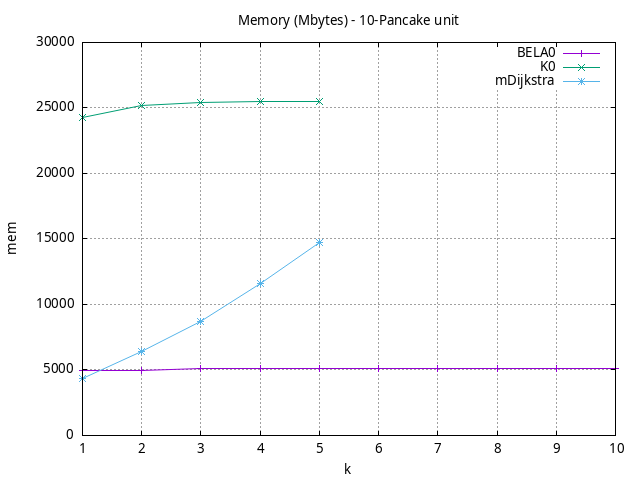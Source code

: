 #!/usr/bin/gnuplot
# -*- coding: utf-8 -*-
#
# results/n-pancake/unit/10/10pancake.brute-force.mem.gnuplot
#
# Started on 04/09/2024 14:20:54
# Author: Carlos Linares López
set grid
set xlabel "k"
set ylabel "mem"

set title "Memory (Mbytes) - 10-Pancake unit"

set terminal png enhanced font "Ariel,10"
set output '10pancake.brute-force.mem.png'

plot "-" title "BELA0"      with linesp, "-" title "K0"      with linesp, "-" title "mDijkstra"      with linesp

	1 4984.12
	2 4974.63
	3 5100.6
	4 5106.52
	5 5105.15
	6 5107.37
	7 5107.58
	8 5107.9
	9 5108.14
	10 5108.29
end
	1 24279.74
	2 25189.48
	3 25430.95
	4 25461.47
	5 25476.73
end
	1 4349.83
	2 6427.34
	3 8682.98
	4 11608.4
	5 14737.69
end
